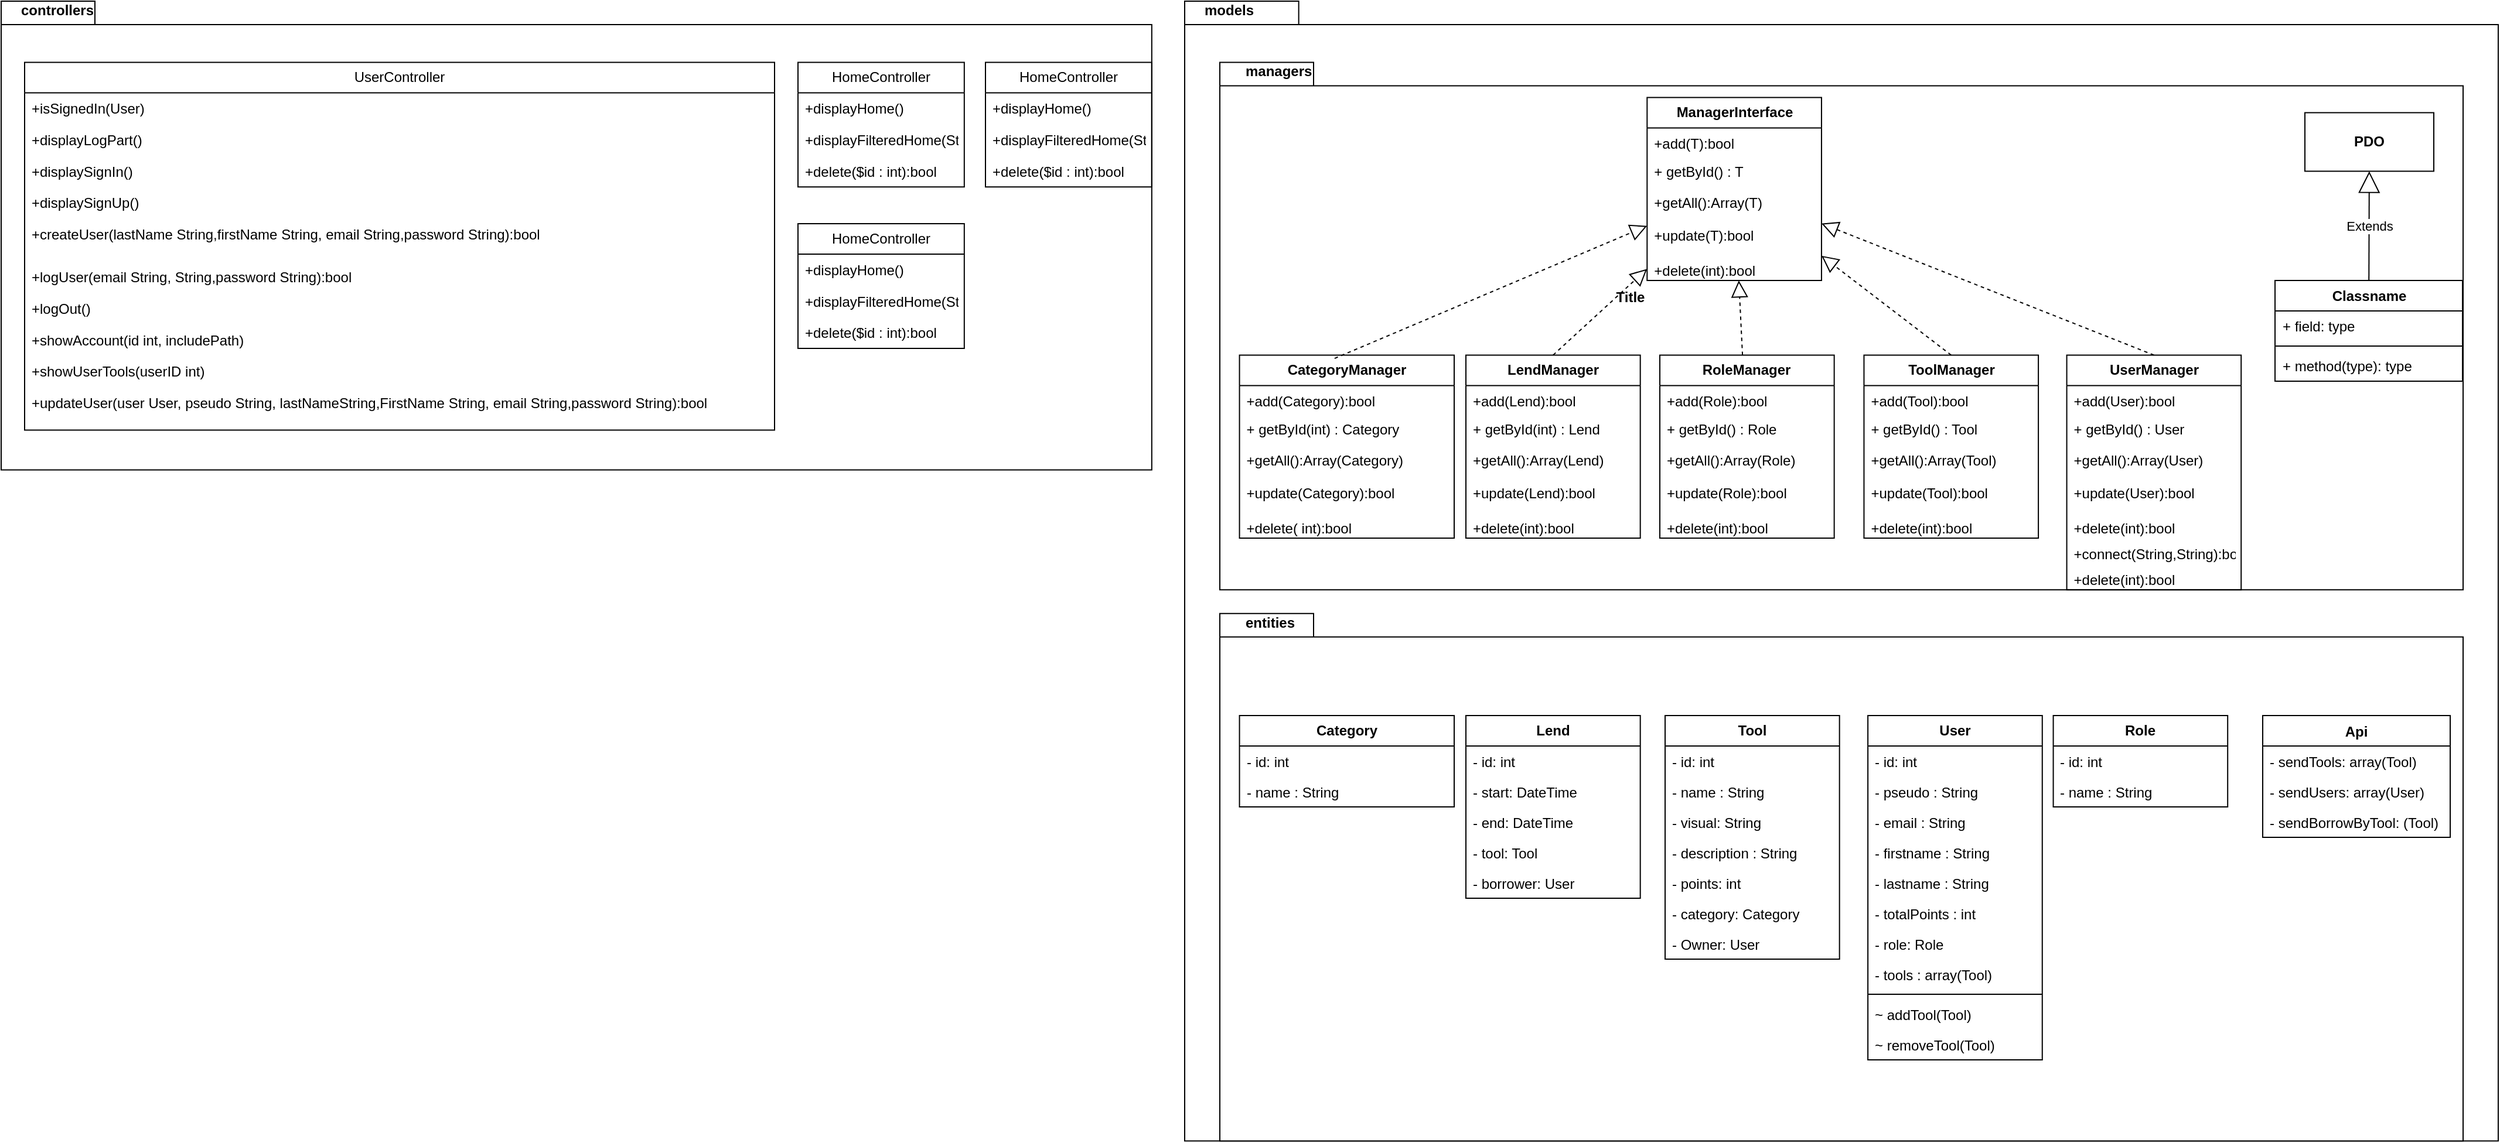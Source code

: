 <mxfile version="21.3.2" type="github">
  <diagram id="C5RBs43oDa-KdzZeNtuy" name="Page-1">
    <mxGraphModel dx="2261" dy="1923" grid="1" gridSize="10" guides="1" tooltips="1" connect="1" arrows="1" fold="1" page="1" pageScale="1" pageWidth="827" pageHeight="1169" math="0" shadow="0">
      <root>
        <mxCell id="WIyWlLk6GJQsqaUBKTNV-0" />
        <mxCell id="WIyWlLk6GJQsqaUBKTNV-1" parent="WIyWlLk6GJQsqaUBKTNV-0" />
        <mxCell id="zkfFHV4jXpPFQw0GAbJ--17" value="Address" style="swimlane;fontStyle=0;align=center;verticalAlign=top;childLayout=stackLayout;horizontal=1;startSize=26;horizontalStack=0;resizeParent=1;resizeLast=0;collapsible=1;marginBottom=0;rounded=0;shadow=0;strokeWidth=1;" parent="WIyWlLk6GJQsqaUBKTNV-1" vertex="1">
          <mxGeometry x="450" y="372" width="160" height="216" as="geometry">
            <mxRectangle x="550" y="140" width="160" height="26" as="alternateBounds" />
          </mxGeometry>
        </mxCell>
        <mxCell id="zkfFHV4jXpPFQw0GAbJ--18" value="Street" style="text;align=left;verticalAlign=top;spacingLeft=4;spacingRight=4;overflow=hidden;rotatable=0;points=[[0,0.5],[1,0.5]];portConstraint=eastwest;" parent="zkfFHV4jXpPFQw0GAbJ--17" vertex="1">
          <mxGeometry y="26" width="160" height="26" as="geometry" />
        </mxCell>
        <mxCell id="zkfFHV4jXpPFQw0GAbJ--19" value="City" style="text;align=left;verticalAlign=top;spacingLeft=4;spacingRight=4;overflow=hidden;rotatable=0;points=[[0,0.5],[1,0.5]];portConstraint=eastwest;rounded=0;shadow=0;html=0;" parent="zkfFHV4jXpPFQw0GAbJ--17" vertex="1">
          <mxGeometry y="52" width="160" height="26" as="geometry" />
        </mxCell>
        <mxCell id="zkfFHV4jXpPFQw0GAbJ--20" value="State" style="text;align=left;verticalAlign=top;spacingLeft=4;spacingRight=4;overflow=hidden;rotatable=0;points=[[0,0.5],[1,0.5]];portConstraint=eastwest;rounded=0;shadow=0;html=0;" parent="zkfFHV4jXpPFQw0GAbJ--17" vertex="1">
          <mxGeometry y="78" width="160" height="26" as="geometry" />
        </mxCell>
        <mxCell id="zkfFHV4jXpPFQw0GAbJ--21" value="Postal Code" style="text;align=left;verticalAlign=top;spacingLeft=4;spacingRight=4;overflow=hidden;rotatable=0;points=[[0,0.5],[1,0.5]];portConstraint=eastwest;rounded=0;shadow=0;html=0;" parent="zkfFHV4jXpPFQw0GAbJ--17" vertex="1">
          <mxGeometry y="104" width="160" height="26" as="geometry" />
        </mxCell>
        <mxCell id="zkfFHV4jXpPFQw0GAbJ--22" value="Country" style="text;align=left;verticalAlign=top;spacingLeft=4;spacingRight=4;overflow=hidden;rotatable=0;points=[[0,0.5],[1,0.5]];portConstraint=eastwest;rounded=0;shadow=0;html=0;" parent="zkfFHV4jXpPFQw0GAbJ--17" vertex="1">
          <mxGeometry y="130" width="160" height="26" as="geometry" />
        </mxCell>
        <mxCell id="zkfFHV4jXpPFQw0GAbJ--23" value="" style="line;html=1;strokeWidth=1;align=left;verticalAlign=middle;spacingTop=-1;spacingLeft=3;spacingRight=3;rotatable=0;labelPosition=right;points=[];portConstraint=eastwest;" parent="zkfFHV4jXpPFQw0GAbJ--17" vertex="1">
          <mxGeometry y="156" width="160" height="8" as="geometry" />
        </mxCell>
        <mxCell id="zkfFHV4jXpPFQw0GAbJ--24" value="Validate" style="text;align=left;verticalAlign=top;spacingLeft=4;spacingRight=4;overflow=hidden;rotatable=0;points=[[0,0.5],[1,0.5]];portConstraint=eastwest;" parent="zkfFHV4jXpPFQw0GAbJ--17" vertex="1">
          <mxGeometry y="164" width="160" height="26" as="geometry" />
        </mxCell>
        <mxCell id="zkfFHV4jXpPFQw0GAbJ--25" value="Output As Label" style="text;align=left;verticalAlign=top;spacingLeft=4;spacingRight=4;overflow=hidden;rotatable=0;points=[[0,0.5],[1,0.5]];portConstraint=eastwest;" parent="zkfFHV4jXpPFQw0GAbJ--17" vertex="1">
          <mxGeometry y="190" width="160" height="26" as="geometry" />
        </mxCell>
        <mxCell id="wc3oJx8PHV-5oirLTfXP-18" value="&lt;div&gt;models&lt;/div&gt;" style="shape=folder;fontStyle=1;spacingTop=-6;tabWidth=80;tabHeight=20;tabPosition=left;html=1;whiteSpace=wrap;container=1;align=left;verticalAlign=top;spacingLeft=15;" parent="WIyWlLk6GJQsqaUBKTNV-1" vertex="1">
          <mxGeometry x="330" y="-220" width="1121" height="973.19" as="geometry">
            <mxRectangle x="410" y="-250" width="40" height="50" as="alternateBounds" />
          </mxGeometry>
        </mxCell>
        <mxCell id="wc3oJx8PHV-5oirLTfXP-54" value="&lt;div&gt;managers&lt;/div&gt;" style="shape=folder;fontStyle=1;spacingTop=-6;tabWidth=80;tabHeight=20;tabPosition=left;html=1;whiteSpace=wrap;container=1;align=left;verticalAlign=top;spacingLeft=20;" parent="wc3oJx8PHV-5oirLTfXP-18" vertex="1">
          <mxGeometry x="30" y="52.22" width="1061" height="450.37" as="geometry">
            <mxRectangle x="410" y="-250" width="40" height="50" as="alternateBounds" />
          </mxGeometry>
        </mxCell>
        <mxCell id="wc3oJx8PHV-5oirLTfXP-19" value="&lt;div&gt;ManagerInterface&lt;/div&gt;" style="swimlane;fontStyle=1;childLayout=stackLayout;horizontal=1;startSize=26;fillColor=none;horizontalStack=0;resizeParent=1;resizeParentMax=0;resizeLast=0;collapsible=1;marginBottom=0;whiteSpace=wrap;html=1;" parent="wc3oJx8PHV-5oirLTfXP-54" vertex="1">
          <mxGeometry x="364.645" y="30" width="148.823" height="156.25" as="geometry" />
        </mxCell>
        <mxCell id="wc3oJx8PHV-5oirLTfXP-20" value="+add(T):bool" style="text;align=left;verticalAlign=top;spacingLeft=4;spacingRight=4;overflow=hidden;rotatable=0;points=[[0,0.5],[1,0.5]];portConstraint=eastwest;" parent="wc3oJx8PHV-5oirLTfXP-19" vertex="1">
          <mxGeometry y="26" width="148.823" height="24" as="geometry" />
        </mxCell>
        <mxCell id="wc3oJx8PHV-5oirLTfXP-21" value="+ getById() : T" style="text;align=left;verticalAlign=top;spacingLeft=4;spacingRight=4;overflow=hidden;rotatable=0;points=[[0,0.5],[1,0.5]];portConstraint=eastwest;" parent="wc3oJx8PHV-5oirLTfXP-19" vertex="1">
          <mxGeometry y="50" width="148.823" height="26.06" as="geometry" />
        </mxCell>
        <mxCell id="wc3oJx8PHV-5oirLTfXP-22" value="+getAll():Array(T)" style="text;align=left;verticalAlign=top;spacingLeft=4;spacingRight=4;overflow=hidden;rotatable=0;points=[[0,0.5],[1,0.5]];portConstraint=eastwest;" parent="wc3oJx8PHV-5oirLTfXP-19" vertex="1">
          <mxGeometry y="76.06" width="148.823" height="28.13" as="geometry" />
        </mxCell>
        <mxCell id="wc3oJx8PHV-5oirLTfXP-23" value="+update(T):bool" style="text;align=left;verticalAlign=top;spacingLeft=4;spacingRight=4;overflow=hidden;rotatable=0;points=[[0,0.5],[1,0.5]];portConstraint=eastwest;" parent="wc3oJx8PHV-5oirLTfXP-19" vertex="1">
          <mxGeometry y="104.19" width="148.823" height="30" as="geometry" />
        </mxCell>
        <mxCell id="wc3oJx8PHV-5oirLTfXP-24" value="+delete(int):bool" style="text;align=left;verticalAlign=top;spacingLeft=4;spacingRight=4;overflow=hidden;rotatable=0;points=[[0,0.5],[1,0.5]];portConstraint=eastwest;" parent="wc3oJx8PHV-5oirLTfXP-19" vertex="1">
          <mxGeometry y="134.19" width="148.823" height="22.06" as="geometry" />
        </mxCell>
        <mxCell id="wc3oJx8PHV-5oirLTfXP-55" value="CategoryManager" style="swimlane;fontStyle=1;childLayout=stackLayout;horizontal=1;startSize=26;fillColor=none;horizontalStack=0;resizeParent=1;resizeParentMax=0;resizeLast=0;collapsible=1;marginBottom=0;whiteSpace=wrap;html=1;" parent="wc3oJx8PHV-5oirLTfXP-54" vertex="1">
          <mxGeometry x="16.78" y="250" width="183.22" height="156.25" as="geometry" />
        </mxCell>
        <mxCell id="wc3oJx8PHV-5oirLTfXP-56" value="+add(Category):bool" style="text;align=left;verticalAlign=top;spacingLeft=4;spacingRight=4;overflow=hidden;rotatable=0;points=[[0,0.5],[1,0.5]];portConstraint=eastwest;" parent="wc3oJx8PHV-5oirLTfXP-55" vertex="1">
          <mxGeometry y="26" width="183.22" height="24" as="geometry" />
        </mxCell>
        <mxCell id="wc3oJx8PHV-5oirLTfXP-57" value="+ getById(int) : Category" style="text;align=left;verticalAlign=top;spacingLeft=4;spacingRight=4;overflow=hidden;rotatable=0;points=[[0,0.5],[1,0.5]];portConstraint=eastwest;" parent="wc3oJx8PHV-5oirLTfXP-55" vertex="1">
          <mxGeometry y="50" width="183.22" height="26.06" as="geometry" />
        </mxCell>
        <mxCell id="wc3oJx8PHV-5oirLTfXP-58" value="+getAll():Array(Category)" style="text;align=left;verticalAlign=top;spacingLeft=4;spacingRight=4;overflow=hidden;rotatable=0;points=[[0,0.5],[1,0.5]];portConstraint=eastwest;" parent="wc3oJx8PHV-5oirLTfXP-55" vertex="1">
          <mxGeometry y="76.06" width="183.22" height="28.13" as="geometry" />
        </mxCell>
        <mxCell id="wc3oJx8PHV-5oirLTfXP-59" value="+update(Category):bool" style="text;align=left;verticalAlign=top;spacingLeft=4;spacingRight=4;overflow=hidden;rotatable=0;points=[[0,0.5],[1,0.5]];portConstraint=eastwest;" parent="wc3oJx8PHV-5oirLTfXP-55" vertex="1">
          <mxGeometry y="104.19" width="183.22" height="30" as="geometry" />
        </mxCell>
        <mxCell id="wc3oJx8PHV-5oirLTfXP-60" value="+delete( int):bool" style="text;align=left;verticalAlign=top;spacingLeft=4;spacingRight=4;overflow=hidden;rotatable=0;points=[[0,0.5],[1,0.5]];portConstraint=eastwest;" parent="wc3oJx8PHV-5oirLTfXP-55" vertex="1">
          <mxGeometry y="134.19" width="183.22" height="22.06" as="geometry" />
        </mxCell>
        <mxCell id="wc3oJx8PHV-5oirLTfXP-61" value="LendManager" style="swimlane;fontStyle=1;childLayout=stackLayout;horizontal=1;startSize=26;fillColor=none;horizontalStack=0;resizeParent=1;resizeParentMax=0;resizeLast=0;collapsible=1;marginBottom=0;whiteSpace=wrap;html=1;" parent="wc3oJx8PHV-5oirLTfXP-54" vertex="1">
          <mxGeometry x="210.004" y="250" width="148.823" height="156.25" as="geometry" />
        </mxCell>
        <mxCell id="wc3oJx8PHV-5oirLTfXP-62" value="+add(Lend):bool" style="text;align=left;verticalAlign=top;spacingLeft=4;spacingRight=4;overflow=hidden;rotatable=0;points=[[0,0.5],[1,0.5]];portConstraint=eastwest;" parent="wc3oJx8PHV-5oirLTfXP-61" vertex="1">
          <mxGeometry y="26" width="148.823" height="24" as="geometry" />
        </mxCell>
        <mxCell id="wc3oJx8PHV-5oirLTfXP-63" value="+ getById(int) : Lend" style="text;align=left;verticalAlign=top;spacingLeft=4;spacingRight=4;overflow=hidden;rotatable=0;points=[[0,0.5],[1,0.5]];portConstraint=eastwest;" parent="wc3oJx8PHV-5oirLTfXP-61" vertex="1">
          <mxGeometry y="50" width="148.823" height="26.06" as="geometry" />
        </mxCell>
        <mxCell id="wc3oJx8PHV-5oirLTfXP-64" value="+getAll():Array(Lend)" style="text;align=left;verticalAlign=top;spacingLeft=4;spacingRight=4;overflow=hidden;rotatable=0;points=[[0,0.5],[1,0.5]];portConstraint=eastwest;" parent="wc3oJx8PHV-5oirLTfXP-61" vertex="1">
          <mxGeometry y="76.06" width="148.823" height="28.13" as="geometry" />
        </mxCell>
        <mxCell id="wc3oJx8PHV-5oirLTfXP-65" value="+update(Lend):bool" style="text;align=left;verticalAlign=top;spacingLeft=4;spacingRight=4;overflow=hidden;rotatable=0;points=[[0,0.5],[1,0.5]];portConstraint=eastwest;" parent="wc3oJx8PHV-5oirLTfXP-61" vertex="1">
          <mxGeometry y="104.19" width="148.823" height="30" as="geometry" />
        </mxCell>
        <mxCell id="wc3oJx8PHV-5oirLTfXP-66" value="+delete(int):bool" style="text;align=left;verticalAlign=top;spacingLeft=4;spacingRight=4;overflow=hidden;rotatable=0;points=[[0,0.5],[1,0.5]];portConstraint=eastwest;" parent="wc3oJx8PHV-5oirLTfXP-61" vertex="1">
          <mxGeometry y="134.19" width="148.823" height="22.06" as="geometry" />
        </mxCell>
        <mxCell id="wc3oJx8PHV-5oirLTfXP-67" value="&lt;div&gt;RoleManager&lt;/div&gt;" style="swimlane;fontStyle=1;childLayout=stackLayout;horizontal=1;startSize=26;fillColor=none;horizontalStack=0;resizeParent=1;resizeParentMax=0;resizeLast=0;collapsible=1;marginBottom=0;whiteSpace=wrap;html=1;" parent="wc3oJx8PHV-5oirLTfXP-54" vertex="1">
          <mxGeometry x="375.497" y="250" width="148.823" height="156.25" as="geometry" />
        </mxCell>
        <mxCell id="wc3oJx8PHV-5oirLTfXP-68" value="+add(Role):bool" style="text;align=left;verticalAlign=top;spacingLeft=4;spacingRight=4;overflow=hidden;rotatable=0;points=[[0,0.5],[1,0.5]];portConstraint=eastwest;" parent="wc3oJx8PHV-5oirLTfXP-67" vertex="1">
          <mxGeometry y="26" width="148.823" height="24" as="geometry" />
        </mxCell>
        <mxCell id="wc3oJx8PHV-5oirLTfXP-69" value="+ getById() : Role" style="text;align=left;verticalAlign=top;spacingLeft=4;spacingRight=4;overflow=hidden;rotatable=0;points=[[0,0.5],[1,0.5]];portConstraint=eastwest;" parent="wc3oJx8PHV-5oirLTfXP-67" vertex="1">
          <mxGeometry y="50" width="148.823" height="26.06" as="geometry" />
        </mxCell>
        <mxCell id="wc3oJx8PHV-5oirLTfXP-70" value="+getAll():Array(Role)" style="text;align=left;verticalAlign=top;spacingLeft=4;spacingRight=4;overflow=hidden;rotatable=0;points=[[0,0.5],[1,0.5]];portConstraint=eastwest;" parent="wc3oJx8PHV-5oirLTfXP-67" vertex="1">
          <mxGeometry y="76.06" width="148.823" height="28.13" as="geometry" />
        </mxCell>
        <mxCell id="wc3oJx8PHV-5oirLTfXP-71" value="+update(Role):bool" style="text;align=left;verticalAlign=top;spacingLeft=4;spacingRight=4;overflow=hidden;rotatable=0;points=[[0,0.5],[1,0.5]];portConstraint=eastwest;" parent="wc3oJx8PHV-5oirLTfXP-67" vertex="1">
          <mxGeometry y="104.19" width="148.823" height="30" as="geometry" />
        </mxCell>
        <mxCell id="wc3oJx8PHV-5oirLTfXP-72" value="+delete(int):bool" style="text;align=left;verticalAlign=top;spacingLeft=4;spacingRight=4;overflow=hidden;rotatable=0;points=[[0,0.5],[1,0.5]];portConstraint=eastwest;" parent="wc3oJx8PHV-5oirLTfXP-67" vertex="1">
          <mxGeometry y="134.19" width="148.823" height="22.06" as="geometry" />
        </mxCell>
        <mxCell id="wc3oJx8PHV-5oirLTfXP-73" value="&lt;div&gt;ToolManager&lt;/div&gt;" style="swimlane;fontStyle=1;childLayout=stackLayout;horizontal=1;startSize=26;fillColor=none;horizontalStack=0;resizeParent=1;resizeParentMax=0;resizeLast=0;collapsible=1;marginBottom=0;whiteSpace=wrap;html=1;" parent="wc3oJx8PHV-5oirLTfXP-54" vertex="1">
          <mxGeometry x="549.723" y="250" width="148.823" height="156.25" as="geometry" />
        </mxCell>
        <mxCell id="wc3oJx8PHV-5oirLTfXP-74" value="+add(Tool):bool" style="text;align=left;verticalAlign=top;spacingLeft=4;spacingRight=4;overflow=hidden;rotatable=0;points=[[0,0.5],[1,0.5]];portConstraint=eastwest;" parent="wc3oJx8PHV-5oirLTfXP-73" vertex="1">
          <mxGeometry y="26" width="148.823" height="24" as="geometry" />
        </mxCell>
        <mxCell id="wc3oJx8PHV-5oirLTfXP-75" value="+ getById() : Tool" style="text;align=left;verticalAlign=top;spacingLeft=4;spacingRight=4;overflow=hidden;rotatable=0;points=[[0,0.5],[1,0.5]];portConstraint=eastwest;" parent="wc3oJx8PHV-5oirLTfXP-73" vertex="1">
          <mxGeometry y="50" width="148.823" height="26.06" as="geometry" />
        </mxCell>
        <mxCell id="wc3oJx8PHV-5oirLTfXP-76" value="+getAll():Array(Tool)" style="text;align=left;verticalAlign=top;spacingLeft=4;spacingRight=4;overflow=hidden;rotatable=0;points=[[0,0.5],[1,0.5]];portConstraint=eastwest;" parent="wc3oJx8PHV-5oirLTfXP-73" vertex="1">
          <mxGeometry y="76.06" width="148.823" height="28.13" as="geometry" />
        </mxCell>
        <mxCell id="wc3oJx8PHV-5oirLTfXP-77" value="+update(Tool):bool" style="text;align=left;verticalAlign=top;spacingLeft=4;spacingRight=4;overflow=hidden;rotatable=0;points=[[0,0.5],[1,0.5]];portConstraint=eastwest;" parent="wc3oJx8PHV-5oirLTfXP-73" vertex="1">
          <mxGeometry y="104.19" width="148.823" height="30" as="geometry" />
        </mxCell>
        <mxCell id="wc3oJx8PHV-5oirLTfXP-78" value="+delete(int):bool" style="text;align=left;verticalAlign=top;spacingLeft=4;spacingRight=4;overflow=hidden;rotatable=0;points=[[0,0.5],[1,0.5]];portConstraint=eastwest;" parent="wc3oJx8PHV-5oirLTfXP-73" vertex="1">
          <mxGeometry y="134.19" width="148.823" height="22.06" as="geometry" />
        </mxCell>
        <mxCell id="wc3oJx8PHV-5oirLTfXP-79" value="&lt;div&gt;UserManager&lt;/div&gt;" style="swimlane;fontStyle=1;childLayout=stackLayout;horizontal=1;startSize=26;fillColor=none;horizontalStack=0;resizeParent=1;resizeParentMax=0;resizeLast=0;collapsible=1;marginBottom=0;whiteSpace=wrap;html=1;" parent="wc3oJx8PHV-5oirLTfXP-54" vertex="1">
          <mxGeometry x="722.777" y="250" width="148.823" height="200.37" as="geometry" />
        </mxCell>
        <mxCell id="wc3oJx8PHV-5oirLTfXP-80" value="+add(User):bool" style="text;align=left;verticalAlign=top;spacingLeft=4;spacingRight=4;overflow=hidden;rotatable=0;points=[[0,0.5],[1,0.5]];portConstraint=eastwest;" parent="wc3oJx8PHV-5oirLTfXP-79" vertex="1">
          <mxGeometry y="26" width="148.823" height="24" as="geometry" />
        </mxCell>
        <mxCell id="wc3oJx8PHV-5oirLTfXP-81" value="+ getById() : User" style="text;align=left;verticalAlign=top;spacingLeft=4;spacingRight=4;overflow=hidden;rotatable=0;points=[[0,0.5],[1,0.5]];portConstraint=eastwest;" parent="wc3oJx8PHV-5oirLTfXP-79" vertex="1">
          <mxGeometry y="50" width="148.823" height="26.06" as="geometry" />
        </mxCell>
        <mxCell id="wc3oJx8PHV-5oirLTfXP-82" value="+getAll():Array(User)" style="text;align=left;verticalAlign=top;spacingLeft=4;spacingRight=4;overflow=hidden;rotatable=0;points=[[0,0.5],[1,0.5]];portConstraint=eastwest;" parent="wc3oJx8PHV-5oirLTfXP-79" vertex="1">
          <mxGeometry y="76.06" width="148.823" height="28.13" as="geometry" />
        </mxCell>
        <mxCell id="wc3oJx8PHV-5oirLTfXP-83" value="+update(User):bool" style="text;align=left;verticalAlign=top;spacingLeft=4;spacingRight=4;overflow=hidden;rotatable=0;points=[[0,0.5],[1,0.5]];portConstraint=eastwest;" parent="wc3oJx8PHV-5oirLTfXP-79" vertex="1">
          <mxGeometry y="104.19" width="148.823" height="30" as="geometry" />
        </mxCell>
        <mxCell id="wc3oJx8PHV-5oirLTfXP-84" value="+delete(int):bool" style="text;align=left;verticalAlign=top;spacingLeft=4;spacingRight=4;overflow=hidden;rotatable=0;points=[[0,0.5],[1,0.5]];portConstraint=eastwest;" parent="wc3oJx8PHV-5oirLTfXP-79" vertex="1">
          <mxGeometry y="134.19" width="148.823" height="22.06" as="geometry" />
        </mxCell>
        <mxCell id="wc3oJx8PHV-5oirLTfXP-87" value="+connect(String,String):bool" style="text;align=left;verticalAlign=top;spacingLeft=4;spacingRight=4;overflow=hidden;rotatable=0;points=[[0,0.5],[1,0.5]];portConstraint=eastwest;" parent="wc3oJx8PHV-5oirLTfXP-79" vertex="1">
          <mxGeometry y="156.25" width="148.823" height="22.06" as="geometry" />
        </mxCell>
        <mxCell id="wc3oJx8PHV-5oirLTfXP-88" value="+delete(int):bool" style="text;align=left;verticalAlign=top;spacingLeft=4;spacingRight=4;overflow=hidden;rotatable=0;points=[[0,0.5],[1,0.5]];portConstraint=eastwest;" parent="wc3oJx8PHV-5oirLTfXP-79" vertex="1">
          <mxGeometry y="178.31" width="148.823" height="22.06" as="geometry" />
        </mxCell>
        <mxCell id="wc3oJx8PHV-5oirLTfXP-91" value="" style="endArrow=block;dashed=1;endFill=0;endSize=12;html=1;rounded=0;" parent="wc3oJx8PHV-5oirLTfXP-54" source="wc3oJx8PHV-5oirLTfXP-67" target="wc3oJx8PHV-5oirLTfXP-19" edge="1">
          <mxGeometry width="160" relative="1" as="geometry">
            <mxPoint x="300" y="260" as="sourcePoint" />
            <mxPoint x="427" y="196" as="targetPoint" />
          </mxGeometry>
        </mxCell>
        <mxCell id="wc3oJx8PHV-5oirLTfXP-92" value="" style="endArrow=block;dashed=1;endFill=0;endSize=12;html=1;rounded=0;exitX=0.443;exitY=0.018;exitDx=0;exitDy=0;exitPerimeter=0;fontStyle=1" parent="wc3oJx8PHV-5oirLTfXP-54" source="wc3oJx8PHV-5oirLTfXP-55" target="wc3oJx8PHV-5oirLTfXP-19" edge="1">
          <mxGeometry width="160" relative="1" as="geometry">
            <mxPoint x="170" y="180" as="sourcePoint" />
            <mxPoint x="330" y="180" as="targetPoint" />
          </mxGeometry>
        </mxCell>
        <mxCell id="wc3oJx8PHV-5oirLTfXP-93" value="" style="endArrow=block;dashed=1;endFill=0;endSize=12;html=1;rounded=0;exitX=0.5;exitY=0;exitDx=0;exitDy=0;" parent="wc3oJx8PHV-5oirLTfXP-54" source="wc3oJx8PHV-5oirLTfXP-79" target="wc3oJx8PHV-5oirLTfXP-19" edge="1">
          <mxGeometry width="160" relative="1" as="geometry">
            <mxPoint x="180" y="190" as="sourcePoint" />
            <mxPoint x="340" y="190" as="targetPoint" />
          </mxGeometry>
        </mxCell>
        <mxCell id="wc3oJx8PHV-5oirLTfXP-94" value="" style="endArrow=block;dashed=1;endFill=0;endSize=12;html=1;rounded=0;exitX=0.5;exitY=0;exitDx=0;exitDy=0;" parent="wc3oJx8PHV-5oirLTfXP-54" source="wc3oJx8PHV-5oirLTfXP-73" target="wc3oJx8PHV-5oirLTfXP-19" edge="1">
          <mxGeometry width="160" relative="1" as="geometry">
            <mxPoint x="190" y="200" as="sourcePoint" />
            <mxPoint x="350" y="200" as="targetPoint" />
          </mxGeometry>
        </mxCell>
        <mxCell id="wc3oJx8PHV-5oirLTfXP-95" value="Classname" style="swimlane;fontStyle=1;align=center;verticalAlign=top;childLayout=stackLayout;horizontal=1;startSize=26;horizontalStack=0;resizeParent=1;resizeParentMax=0;resizeLast=0;collapsible=1;marginBottom=0;whiteSpace=wrap;html=1;" parent="wc3oJx8PHV-5oirLTfXP-54" vertex="1">
          <mxGeometry x="900.5" y="186.25" width="160" height="86" as="geometry" />
        </mxCell>
        <mxCell id="wc3oJx8PHV-5oirLTfXP-96" value="+ field: type" style="text;strokeColor=none;fillColor=none;align=left;verticalAlign=top;spacingLeft=4;spacingRight=4;overflow=hidden;rotatable=0;points=[[0,0.5],[1,0.5]];portConstraint=eastwest;whiteSpace=wrap;html=1;" parent="wc3oJx8PHV-5oirLTfXP-95" vertex="1">
          <mxGeometry y="26" width="160" height="26" as="geometry" />
        </mxCell>
        <mxCell id="wc3oJx8PHV-5oirLTfXP-97" value="" style="line;strokeWidth=1;fillColor=none;align=left;verticalAlign=middle;spacingTop=-1;spacingLeft=3;spacingRight=3;rotatable=0;labelPosition=right;points=[];portConstraint=eastwest;strokeColor=inherit;" parent="wc3oJx8PHV-5oirLTfXP-95" vertex="1">
          <mxGeometry y="52" width="160" height="8" as="geometry" />
        </mxCell>
        <mxCell id="wc3oJx8PHV-5oirLTfXP-98" value="+ method(type): type" style="text;strokeColor=none;fillColor=none;align=left;verticalAlign=top;spacingLeft=4;spacingRight=4;overflow=hidden;rotatable=0;points=[[0,0.5],[1,0.5]];portConstraint=eastwest;whiteSpace=wrap;html=1;" parent="wc3oJx8PHV-5oirLTfXP-95" vertex="1">
          <mxGeometry y="60" width="160" height="26" as="geometry" />
        </mxCell>
        <mxCell id="wc3oJx8PHV-5oirLTfXP-99" value="PDO" style="html=1;whiteSpace=wrap;fontStyle=1" parent="wc3oJx8PHV-5oirLTfXP-54" vertex="1">
          <mxGeometry x="926" y="43" width="110" height="50" as="geometry" />
        </mxCell>
        <mxCell id="wc3oJx8PHV-5oirLTfXP-101" value="Extends" style="endArrow=block;endSize=16;endFill=0;html=1;rounded=0;" parent="wc3oJx8PHV-5oirLTfXP-54" source="wc3oJx8PHV-5oirLTfXP-95" target="wc3oJx8PHV-5oirLTfXP-99" edge="1">
          <mxGeometry width="160" relative="1" as="geometry">
            <mxPoint x="1000" y="140" as="sourcePoint" />
            <mxPoint x="1160" y="140" as="targetPoint" />
          </mxGeometry>
        </mxCell>
        <mxCell id="wc3oJx8PHV-5oirLTfXP-90" value="" style="endArrow=block;dashed=1;endFill=0;endSize=12;html=1;rounded=0;exitX=0.5;exitY=0;exitDx=0;exitDy=0;" parent="wc3oJx8PHV-5oirLTfXP-54" source="wc3oJx8PHV-5oirLTfXP-61" target="wc3oJx8PHV-5oirLTfXP-19" edge="1">
          <mxGeometry width="160" relative="1" as="geometry">
            <mxPoint x="270" y="227.78" as="sourcePoint" />
            <mxPoint x="430" y="227.78" as="targetPoint" />
          </mxGeometry>
        </mxCell>
        <mxCell id="wc3oJx8PHV-5oirLTfXP-102" value="&lt;div&gt;entities&lt;/div&gt;" style="shape=folder;fontStyle=1;spacingTop=-6;tabWidth=80;tabHeight=20;tabPosition=left;html=1;whiteSpace=wrap;container=1;align=left;verticalAlign=top;spacingLeft=20;" parent="wc3oJx8PHV-5oirLTfXP-18" vertex="1">
          <mxGeometry x="30" y="522.82" width="1061" height="450.37" as="geometry">
            <mxRectangle x="410" y="-250" width="40" height="50" as="alternateBounds" />
          </mxGeometry>
        </mxCell>
        <mxCell id="wc3oJx8PHV-5oirLTfXP-109" value="Category" style="swimlane;fontStyle=1;childLayout=stackLayout;horizontal=1;startSize=26;fillColor=none;horizontalStack=0;resizeParent=1;resizeParentMax=0;resizeLast=0;collapsible=1;marginBottom=0;whiteSpace=wrap;html=1;" parent="wc3oJx8PHV-5oirLTfXP-102" vertex="1">
          <mxGeometry x="16.78" y="87.18" width="183.22" height="78" as="geometry" />
        </mxCell>
        <mxCell id="wc3oJx8PHV-5oirLTfXP-152" value="- id: int" style="text;strokeColor=none;fillColor=none;align=left;verticalAlign=top;spacingLeft=4;spacingRight=4;overflow=hidden;rotatable=0;points=[[0,0.5],[1,0.5]];portConstraint=eastwest;whiteSpace=wrap;html=1;" parent="wc3oJx8PHV-5oirLTfXP-109" vertex="1">
          <mxGeometry y="26" width="183.22" height="26" as="geometry" />
        </mxCell>
        <mxCell id="wc3oJx8PHV-5oirLTfXP-158" value="- name : String" style="text;strokeColor=none;fillColor=none;align=left;verticalAlign=top;spacingLeft=4;spacingRight=4;overflow=hidden;rotatable=0;points=[[0,0.5],[1,0.5]];portConstraint=eastwest;whiteSpace=wrap;html=1;" parent="wc3oJx8PHV-5oirLTfXP-109" vertex="1">
          <mxGeometry y="52" width="183.22" height="26" as="geometry" />
        </mxCell>
        <mxCell id="wc3oJx8PHV-5oirLTfXP-115" value="Lend" style="swimlane;fontStyle=1;childLayout=stackLayout;horizontal=1;startSize=26;fillColor=none;horizontalStack=0;resizeParent=1;resizeParentMax=0;resizeLast=0;collapsible=1;marginBottom=0;whiteSpace=wrap;html=1;" parent="wc3oJx8PHV-5oirLTfXP-102" vertex="1">
          <mxGeometry x="210.004" y="87.18" width="148.823" height="156" as="geometry" />
        </mxCell>
        <mxCell id="wc3oJx8PHV-5oirLTfXP-168" value="- id: int" style="text;strokeColor=none;fillColor=none;align=left;verticalAlign=top;spacingLeft=4;spacingRight=4;overflow=hidden;rotatable=0;points=[[0,0.5],[1,0.5]];portConstraint=eastwest;whiteSpace=wrap;html=1;" parent="wc3oJx8PHV-5oirLTfXP-115" vertex="1">
          <mxGeometry y="26" width="148.823" height="26" as="geometry" />
        </mxCell>
        <mxCell id="wc3oJx8PHV-5oirLTfXP-169" value="- start: DateTime" style="text;strokeColor=none;fillColor=none;align=left;verticalAlign=top;spacingLeft=4;spacingRight=4;overflow=hidden;rotatable=0;points=[[0,0.5],[1,0.5]];portConstraint=eastwest;whiteSpace=wrap;html=1;" parent="wc3oJx8PHV-5oirLTfXP-115" vertex="1">
          <mxGeometry y="52" width="148.823" height="26" as="geometry" />
        </mxCell>
        <mxCell id="wc3oJx8PHV-5oirLTfXP-170" value="- end: DateTime" style="text;strokeColor=none;fillColor=none;align=left;verticalAlign=top;spacingLeft=4;spacingRight=4;overflow=hidden;rotatable=0;points=[[0,0.5],[1,0.5]];portConstraint=eastwest;whiteSpace=wrap;html=1;" parent="wc3oJx8PHV-5oirLTfXP-115" vertex="1">
          <mxGeometry y="78" width="148.823" height="26" as="geometry" />
        </mxCell>
        <mxCell id="wc3oJx8PHV-5oirLTfXP-175" value="- tool: Tool" style="text;strokeColor=none;fillColor=none;align=left;verticalAlign=top;spacingLeft=4;spacingRight=4;overflow=hidden;rotatable=0;points=[[0,0.5],[1,0.5]];portConstraint=eastwest;whiteSpace=wrap;html=1;" parent="wc3oJx8PHV-5oirLTfXP-115" vertex="1">
          <mxGeometry y="104" width="148.823" height="26" as="geometry" />
        </mxCell>
        <mxCell id="wc3oJx8PHV-5oirLTfXP-177" value="- borrower: User" style="text;strokeColor=none;fillColor=none;align=left;verticalAlign=top;spacingLeft=4;spacingRight=4;overflow=hidden;rotatable=0;points=[[0,0.5],[1,0.5]];portConstraint=eastwest;whiteSpace=wrap;html=1;" parent="wc3oJx8PHV-5oirLTfXP-115" vertex="1">
          <mxGeometry y="130" width="148.823" height="26" as="geometry" />
        </mxCell>
        <mxCell id="wc3oJx8PHV-5oirLTfXP-121" value="&lt;div&gt;Role&lt;/div&gt;" style="swimlane;fontStyle=1;childLayout=stackLayout;horizontal=1;startSize=26;fillColor=none;horizontalStack=0;resizeParent=1;resizeParentMax=0;resizeLast=0;collapsible=1;marginBottom=0;whiteSpace=wrap;html=1;" parent="wc3oJx8PHV-5oirLTfXP-102" vertex="1">
          <mxGeometry x="711.277" y="87.18" width="148.823" height="78" as="geometry" />
        </mxCell>
        <mxCell id="wc3oJx8PHV-5oirLTfXP-161" value="- id: int" style="text;strokeColor=none;fillColor=none;align=left;verticalAlign=top;spacingLeft=4;spacingRight=4;overflow=hidden;rotatable=0;points=[[0,0.5],[1,0.5]];portConstraint=eastwest;whiteSpace=wrap;html=1;" parent="wc3oJx8PHV-5oirLTfXP-121" vertex="1">
          <mxGeometry y="26" width="148.823" height="26" as="geometry" />
        </mxCell>
        <mxCell id="wc3oJx8PHV-5oirLTfXP-160" value="- name : String" style="text;strokeColor=none;fillColor=none;align=left;verticalAlign=top;spacingLeft=4;spacingRight=4;overflow=hidden;rotatable=0;points=[[0,0.5],[1,0.5]];portConstraint=eastwest;whiteSpace=wrap;html=1;" parent="wc3oJx8PHV-5oirLTfXP-121" vertex="1">
          <mxGeometry y="52" width="148.823" height="26" as="geometry" />
        </mxCell>
        <mxCell id="wc3oJx8PHV-5oirLTfXP-127" value="&lt;div&gt;Tool&lt;/div&gt;" style="swimlane;fontStyle=1;childLayout=stackLayout;horizontal=1;startSize=26;fillColor=none;horizontalStack=0;resizeParent=1;resizeParentMax=0;resizeLast=0;collapsible=1;marginBottom=0;whiteSpace=wrap;html=1;" parent="wc3oJx8PHV-5oirLTfXP-102" vertex="1">
          <mxGeometry x="380.003" y="87.18" width="148.823" height="208" as="geometry" />
        </mxCell>
        <mxCell id="wc3oJx8PHV-5oirLTfXP-162" value="- id: int" style="text;strokeColor=none;fillColor=none;align=left;verticalAlign=top;spacingLeft=4;spacingRight=4;overflow=hidden;rotatable=0;points=[[0,0.5],[1,0.5]];portConstraint=eastwest;whiteSpace=wrap;html=1;" parent="wc3oJx8PHV-5oirLTfXP-127" vertex="1">
          <mxGeometry y="26" width="148.823" height="26" as="geometry" />
        </mxCell>
        <mxCell id="wc3oJx8PHV-5oirLTfXP-159" value="- name : String" style="text;strokeColor=none;fillColor=none;align=left;verticalAlign=top;spacingLeft=4;spacingRight=4;overflow=hidden;rotatable=0;points=[[0,0.5],[1,0.5]];portConstraint=eastwest;whiteSpace=wrap;html=1;" parent="wc3oJx8PHV-5oirLTfXP-127" vertex="1">
          <mxGeometry y="52" width="148.823" height="26" as="geometry" />
        </mxCell>
        <mxCell id="wc3oJx8PHV-5oirLTfXP-176" value="- visual: String" style="text;strokeColor=none;fillColor=none;align=left;verticalAlign=top;spacingLeft=4;spacingRight=4;overflow=hidden;rotatable=0;points=[[0,0.5],[1,0.5]];portConstraint=eastwest;whiteSpace=wrap;html=1;" parent="wc3oJx8PHV-5oirLTfXP-127" vertex="1">
          <mxGeometry y="78" width="148.823" height="26" as="geometry" />
        </mxCell>
        <mxCell id="wc3oJx8PHV-5oirLTfXP-178" value="- description : String" style="text;strokeColor=none;fillColor=none;align=left;verticalAlign=top;spacingLeft=4;spacingRight=4;overflow=hidden;rotatable=0;points=[[0,0.5],[1,0.5]];portConstraint=eastwest;whiteSpace=wrap;html=1;" parent="wc3oJx8PHV-5oirLTfXP-127" vertex="1">
          <mxGeometry y="104" width="148.823" height="26" as="geometry" />
        </mxCell>
        <mxCell id="wc3oJx8PHV-5oirLTfXP-179" value="- points: int" style="text;strokeColor=none;fillColor=none;align=left;verticalAlign=top;spacingLeft=4;spacingRight=4;overflow=hidden;rotatable=0;points=[[0,0.5],[1,0.5]];portConstraint=eastwest;whiteSpace=wrap;html=1;" parent="wc3oJx8PHV-5oirLTfXP-127" vertex="1">
          <mxGeometry y="130" width="148.823" height="26" as="geometry" />
        </mxCell>
        <mxCell id="wc3oJx8PHV-5oirLTfXP-180" value="- category: Category" style="text;strokeColor=none;fillColor=none;align=left;verticalAlign=top;spacingLeft=4;spacingRight=4;overflow=hidden;rotatable=0;points=[[0,0.5],[1,0.5]];portConstraint=eastwest;whiteSpace=wrap;html=1;" parent="wc3oJx8PHV-5oirLTfXP-127" vertex="1">
          <mxGeometry y="156" width="148.823" height="26" as="geometry" />
        </mxCell>
        <mxCell id="wc3oJx8PHV-5oirLTfXP-181" value="- Owner: User" style="text;strokeColor=none;fillColor=none;align=left;verticalAlign=top;spacingLeft=4;spacingRight=4;overflow=hidden;rotatable=0;points=[[0,0.5],[1,0.5]];portConstraint=eastwest;whiteSpace=wrap;html=1;" parent="wc3oJx8PHV-5oirLTfXP-127" vertex="1">
          <mxGeometry y="182" width="148.823" height="26" as="geometry" />
        </mxCell>
        <mxCell id="wc3oJx8PHV-5oirLTfXP-133" value="&lt;div&gt;User&lt;/div&gt;" style="swimlane;fontStyle=1;childLayout=stackLayout;horizontal=1;startSize=26;fillColor=none;horizontalStack=0;resizeParent=1;resizeParentMax=0;resizeLast=0;collapsible=1;marginBottom=0;whiteSpace=wrap;html=1;" parent="wc3oJx8PHV-5oirLTfXP-102" vertex="1">
          <mxGeometry x="553.057" y="87.18" width="148.823" height="294" as="geometry" />
        </mxCell>
        <mxCell id="wc3oJx8PHV-5oirLTfXP-163" value="- id: int" style="text;strokeColor=none;fillColor=none;align=left;verticalAlign=top;spacingLeft=4;spacingRight=4;overflow=hidden;rotatable=0;points=[[0,0.5],[1,0.5]];portConstraint=eastwest;whiteSpace=wrap;html=1;" parent="wc3oJx8PHV-5oirLTfXP-133" vertex="1">
          <mxGeometry y="26" width="148.823" height="26" as="geometry" />
        </mxCell>
        <mxCell id="wc3oJx8PHV-5oirLTfXP-153" value="&lt;div&gt;- pseudo : String&lt;/div&gt;" style="text;strokeColor=none;fillColor=none;align=left;verticalAlign=top;spacingLeft=4;spacingRight=4;overflow=hidden;rotatable=0;points=[[0,0.5],[1,0.5]];portConstraint=eastwest;whiteSpace=wrap;html=1;" parent="wc3oJx8PHV-5oirLTfXP-133" vertex="1">
          <mxGeometry y="52" width="148.823" height="26" as="geometry" />
        </mxCell>
        <mxCell id="wc3oJx8PHV-5oirLTfXP-157" value="- email : String" style="text;strokeColor=none;fillColor=none;align=left;verticalAlign=top;spacingLeft=4;spacingRight=4;overflow=hidden;rotatable=0;points=[[0,0.5],[1,0.5]];portConstraint=eastwest;whiteSpace=wrap;html=1;" parent="wc3oJx8PHV-5oirLTfXP-133" vertex="1">
          <mxGeometry y="78" width="148.823" height="26" as="geometry" />
        </mxCell>
        <mxCell id="wc3oJx8PHV-5oirLTfXP-182" value="- firstname : String" style="text;strokeColor=none;fillColor=none;align=left;verticalAlign=top;spacingLeft=4;spacingRight=4;overflow=hidden;rotatable=0;points=[[0,0.5],[1,0.5]];portConstraint=eastwest;whiteSpace=wrap;html=1;" parent="wc3oJx8PHV-5oirLTfXP-133" vertex="1">
          <mxGeometry y="104" width="148.823" height="26" as="geometry" />
        </mxCell>
        <mxCell id="wc3oJx8PHV-5oirLTfXP-183" value="- lastname : String" style="text;strokeColor=none;fillColor=none;align=left;verticalAlign=top;spacingLeft=4;spacingRight=4;overflow=hidden;rotatable=0;points=[[0,0.5],[1,0.5]];portConstraint=eastwest;whiteSpace=wrap;html=1;" parent="wc3oJx8PHV-5oirLTfXP-133" vertex="1">
          <mxGeometry y="130" width="148.823" height="26" as="geometry" />
        </mxCell>
        <mxCell id="wc3oJx8PHV-5oirLTfXP-184" value="- totalPoints : int" style="text;strokeColor=none;fillColor=none;align=left;verticalAlign=top;spacingLeft=4;spacingRight=4;overflow=hidden;rotatable=0;points=[[0,0.5],[1,0.5]];portConstraint=eastwest;whiteSpace=wrap;html=1;" parent="wc3oJx8PHV-5oirLTfXP-133" vertex="1">
          <mxGeometry y="156" width="148.823" height="26" as="geometry" />
        </mxCell>
        <mxCell id="wc3oJx8PHV-5oirLTfXP-185" value="- role: Role" style="text;strokeColor=none;fillColor=none;align=left;verticalAlign=top;spacingLeft=4;spacingRight=4;overflow=hidden;rotatable=0;points=[[0,0.5],[1,0.5]];portConstraint=eastwest;whiteSpace=wrap;html=1;" parent="wc3oJx8PHV-5oirLTfXP-133" vertex="1">
          <mxGeometry y="182" width="148.823" height="26" as="geometry" />
        </mxCell>
        <mxCell id="wc3oJx8PHV-5oirLTfXP-186" value="- tools : array(Tool)" style="text;strokeColor=none;fillColor=none;align=left;verticalAlign=top;spacingLeft=4;spacingRight=4;overflow=hidden;rotatable=0;points=[[0,0.5],[1,0.5]];portConstraint=eastwest;whiteSpace=wrap;html=1;" parent="wc3oJx8PHV-5oirLTfXP-133" vertex="1">
          <mxGeometry y="208" width="148.823" height="26" as="geometry" />
        </mxCell>
        <mxCell id="wc3oJx8PHV-5oirLTfXP-187" value="" style="line;strokeWidth=1;fillColor=none;align=left;verticalAlign=middle;spacingTop=-1;spacingLeft=3;spacingRight=3;rotatable=0;labelPosition=right;points=[];portConstraint=eastwest;strokeColor=inherit;" parent="wc3oJx8PHV-5oirLTfXP-133" vertex="1">
          <mxGeometry y="234" width="148.823" height="8" as="geometry" />
        </mxCell>
        <mxCell id="wc3oJx8PHV-5oirLTfXP-190" value="~ addTool(Tool)" style="text;strokeColor=none;fillColor=none;align=left;verticalAlign=top;spacingLeft=4;spacingRight=4;overflow=hidden;rotatable=0;points=[[0,0.5],[1,0.5]];portConstraint=eastwest;whiteSpace=wrap;html=1;" parent="wc3oJx8PHV-5oirLTfXP-133" vertex="1">
          <mxGeometry y="242" width="148.823" height="26" as="geometry" />
        </mxCell>
        <mxCell id="wc3oJx8PHV-5oirLTfXP-191" value="~ removeTool(Tool)" style="text;strokeColor=none;fillColor=none;align=left;verticalAlign=top;spacingLeft=4;spacingRight=4;overflow=hidden;rotatable=0;points=[[0,0.5],[1,0.5]];portConstraint=eastwest;whiteSpace=wrap;html=1;" parent="wc3oJx8PHV-5oirLTfXP-133" vertex="1">
          <mxGeometry y="268" width="148.823" height="26" as="geometry" />
        </mxCell>
        <mxCell id="wc3oJx8PHV-5oirLTfXP-164" value="Api" style="swimlane;fontStyle=1;align=center;verticalAlign=top;childLayout=stackLayout;horizontal=1;startSize=26;horizontalStack=0;resizeParent=1;resizeParentMax=0;resizeLast=0;collapsible=1;marginBottom=0;whiteSpace=wrap;html=1;" parent="wc3oJx8PHV-5oirLTfXP-102" vertex="1">
          <mxGeometry x="890" y="87.18" width="160" height="104" as="geometry" />
        </mxCell>
        <mxCell id="wc3oJx8PHV-5oirLTfXP-165" value="- sendTools: array(Tool)" style="text;strokeColor=none;fillColor=none;align=left;verticalAlign=top;spacingLeft=4;spacingRight=4;overflow=hidden;rotatable=0;points=[[0,0.5],[1,0.5]];portConstraint=eastwest;whiteSpace=wrap;html=1;" parent="wc3oJx8PHV-5oirLTfXP-164" vertex="1">
          <mxGeometry y="26" width="160" height="26" as="geometry" />
        </mxCell>
        <mxCell id="wc3oJx8PHV-5oirLTfXP-192" value="- sendUsers: array(User)" style="text;strokeColor=none;fillColor=none;align=left;verticalAlign=top;spacingLeft=4;spacingRight=4;overflow=hidden;rotatable=0;points=[[0,0.5],[1,0.5]];portConstraint=eastwest;whiteSpace=wrap;html=1;" parent="wc3oJx8PHV-5oirLTfXP-164" vertex="1">
          <mxGeometry y="52" width="160" height="26" as="geometry" />
        </mxCell>
        <mxCell id="wc3oJx8PHV-5oirLTfXP-193" value="- sendBorrowByTool: (Tool)" style="text;strokeColor=none;fillColor=none;align=left;verticalAlign=top;spacingLeft=4;spacingRight=4;overflow=hidden;rotatable=0;points=[[0,0.5],[1,0.5]];portConstraint=eastwest;whiteSpace=wrap;html=1;" parent="wc3oJx8PHV-5oirLTfXP-164" vertex="1">
          <mxGeometry y="78" width="160" height="26" as="geometry" />
        </mxCell>
        <mxCell id="wc3oJx8PHV-5oirLTfXP-39" value="controllers" style="shape=folder;fontStyle=1;spacingTop=-6;tabWidth=80;tabHeight=20;tabPosition=left;html=1;whiteSpace=wrap;container=1;align=left;verticalAlign=top;spacingLeft=15;" parent="WIyWlLk6GJQsqaUBKTNV-1" vertex="1">
          <mxGeometry x="-680" y="-220" width="981.914" height="400.22" as="geometry">
            <mxRectangle x="410" y="-250" width="40" height="50" as="alternateBounds" />
          </mxGeometry>
        </mxCell>
        <mxCell id="wc3oJx8PHV-5oirLTfXP-203" value="HomeController" style="swimlane;fontStyle=0;childLayout=stackLayout;horizontal=1;startSize=26;fillColor=none;horizontalStack=0;resizeParent=1;resizeParentMax=0;resizeLast=0;collapsible=1;marginBottom=0;whiteSpace=wrap;html=1;" parent="wc3oJx8PHV-5oirLTfXP-39" vertex="1">
          <mxGeometry x="679.998" y="190.005" width="141.915" height="106.438" as="geometry" />
        </mxCell>
        <mxCell id="wc3oJx8PHV-5oirLTfXP-204" value="+displayHome()" style="text;align=left;verticalAlign=top;spacingLeft=4;spacingRight=4;overflow=hidden;rotatable=0;points=[[0,0.5],[1,0.5]];portConstraint=eastwest;" parent="wc3oJx8PHV-5oirLTfXP-203" vertex="1">
          <mxGeometry y="26" width="141.915" height="26.812" as="geometry" />
        </mxCell>
        <mxCell id="wc3oJx8PHV-5oirLTfXP-205" value="+displayFilteredHome(String)" style="text;align=left;verticalAlign=top;spacingLeft=4;spacingRight=4;overflow=hidden;rotatable=0;points=[[0,0.5],[1,0.5]];portConstraint=eastwest;" parent="wc3oJx8PHV-5oirLTfXP-203" vertex="1">
          <mxGeometry y="52.812" width="141.915" height="26.812" as="geometry" />
        </mxCell>
        <mxCell id="wc3oJx8PHV-5oirLTfXP-206" value="+delete($id : int):bool" style="text;align=left;verticalAlign=top;spacingLeft=4;spacingRight=4;overflow=hidden;rotatable=0;points=[[0,0.5],[1,0.5]];portConstraint=eastwest;" parent="wc3oJx8PHV-5oirLTfXP-203" vertex="1">
          <mxGeometry y="79.625" width="141.915" height="26.812" as="geometry" />
        </mxCell>
        <mxCell id="wc3oJx8PHV-5oirLTfXP-195" value="UserController" style="swimlane;fontStyle=0;childLayout=stackLayout;horizontal=1;startSize=26;fillColor=none;horizontalStack=0;resizeParent=1;resizeParentMax=0;resizeLast=0;collapsible=1;marginBottom=0;whiteSpace=wrap;html=1;" parent="wc3oJx8PHV-5oirLTfXP-39" vertex="1">
          <mxGeometry x="20" y="52.21" width="640" height="314" as="geometry" />
        </mxCell>
        <mxCell id="wc3oJx8PHV-5oirLTfXP-196" value="+isSignedIn(User)" style="text;align=left;verticalAlign=top;spacingLeft=4;spacingRight=4;overflow=hidden;rotatable=0;points=[[0,0.5],[1,0.5]];portConstraint=eastwest;" parent="wc3oJx8PHV-5oirLTfXP-195" vertex="1">
          <mxGeometry y="26" width="640" height="26.812" as="geometry" />
        </mxCell>
        <mxCell id="wc3oJx8PHV-5oirLTfXP-197" value="+displayLogPart()" style="text;align=left;verticalAlign=top;spacingLeft=4;spacingRight=4;overflow=hidden;rotatable=0;points=[[0,0.5],[1,0.5]];portConstraint=eastwest;" parent="wc3oJx8PHV-5oirLTfXP-195" vertex="1">
          <mxGeometry y="52.812" width="640" height="26.812" as="geometry" />
        </mxCell>
        <mxCell id="wc3oJx8PHV-5oirLTfXP-207" value="+displaySignIn()" style="text;align=left;verticalAlign=top;spacingLeft=4;spacingRight=4;overflow=hidden;rotatable=0;points=[[0,0.5],[1,0.5]];portConstraint=eastwest;" parent="wc3oJx8PHV-5oirLTfXP-195" vertex="1">
          <mxGeometry y="79.625" width="640" height="26.812" as="geometry" />
        </mxCell>
        <mxCell id="wc3oJx8PHV-5oirLTfXP-208" value="+displaySignUp()" style="text;align=left;verticalAlign=top;spacingLeft=4;spacingRight=4;overflow=hidden;rotatable=0;points=[[0,0.5],[1,0.5]];portConstraint=eastwest;" parent="wc3oJx8PHV-5oirLTfXP-195" vertex="1">
          <mxGeometry y="106.438" width="640" height="26.812" as="geometry" />
        </mxCell>
        <mxCell id="wc3oJx8PHV-5oirLTfXP-198" value="+createUser(lastName String,firstName String, email String,password String):bool" style="text;align=left;verticalAlign=top;spacingLeft=4;spacingRight=4;overflow=hidden;rotatable=0;points=[[0,0.5],[1,0.5]];portConstraint=eastwest;" parent="wc3oJx8PHV-5oirLTfXP-195" vertex="1">
          <mxGeometry y="133.25" width="640" height="36.75" as="geometry" />
        </mxCell>
        <mxCell id="wc3oJx8PHV-5oirLTfXP-209" value="+logUser(email String, String,password String):bool" style="text;align=left;verticalAlign=top;spacingLeft=4;spacingRight=4;overflow=hidden;rotatable=0;points=[[0,0.5],[1,0.5]];portConstraint=eastwest;" parent="wc3oJx8PHV-5oirLTfXP-195" vertex="1">
          <mxGeometry y="170" width="640" height="26.812" as="geometry" />
        </mxCell>
        <mxCell id="wc3oJx8PHV-5oirLTfXP-210" value="+logOut()" style="text;align=left;verticalAlign=top;spacingLeft=4;spacingRight=4;overflow=hidden;rotatable=0;points=[[0,0.5],[1,0.5]];portConstraint=eastwest;" parent="wc3oJx8PHV-5oirLTfXP-195" vertex="1">
          <mxGeometry y="196.812" width="640" height="26.812" as="geometry" />
        </mxCell>
        <mxCell id="wc3oJx8PHV-5oirLTfXP-211" value="+showAccount(id int, includePath)" style="text;align=left;verticalAlign=top;spacingLeft=4;spacingRight=4;overflow=hidden;rotatable=0;points=[[0,0.5],[1,0.5]];portConstraint=eastwest;" parent="wc3oJx8PHV-5oirLTfXP-195" vertex="1">
          <mxGeometry y="223.625" width="640" height="26.812" as="geometry" />
        </mxCell>
        <mxCell id="wc3oJx8PHV-5oirLTfXP-212" value="+showUserTools(userID int)" style="text;align=left;verticalAlign=top;spacingLeft=4;spacingRight=4;overflow=hidden;rotatable=0;points=[[0,0.5],[1,0.5]];portConstraint=eastwest;" parent="wc3oJx8PHV-5oirLTfXP-195" vertex="1">
          <mxGeometry y="250.438" width="640" height="26.812" as="geometry" />
        </mxCell>
        <mxCell id="wc3oJx8PHV-5oirLTfXP-213" value="+updateUser(user User, pseudo String, lastNameString,FirstName String, email String,password String):bool" style="text;align=left;verticalAlign=top;spacingLeft=4;spacingRight=4;overflow=hidden;rotatable=0;points=[[0,0.5],[1,0.5]];portConstraint=eastwest;" parent="wc3oJx8PHV-5oirLTfXP-195" vertex="1">
          <mxGeometry y="277.25" width="640" height="36.75" as="geometry" />
        </mxCell>
        <mxCell id="wc3oJx8PHV-5oirLTfXP-199" value="HomeController" style="swimlane;fontStyle=0;childLayout=stackLayout;horizontal=1;startSize=26;fillColor=none;horizontalStack=0;resizeParent=1;resizeParentMax=0;resizeLast=0;collapsible=1;marginBottom=0;whiteSpace=wrap;html=1;" parent="wc3oJx8PHV-5oirLTfXP-39" vertex="1">
          <mxGeometry x="679.998" y="52.205" width="141.915" height="106.438" as="geometry" />
        </mxCell>
        <mxCell id="wc3oJx8PHV-5oirLTfXP-200" value="+displayHome()" style="text;align=left;verticalAlign=top;spacingLeft=4;spacingRight=4;overflow=hidden;rotatable=0;points=[[0,0.5],[1,0.5]];portConstraint=eastwest;" parent="wc3oJx8PHV-5oirLTfXP-199" vertex="1">
          <mxGeometry y="26" width="141.915" height="26.812" as="geometry" />
        </mxCell>
        <mxCell id="wc3oJx8PHV-5oirLTfXP-201" value="+displayFilteredHome(String)" style="text;align=left;verticalAlign=top;spacingLeft=4;spacingRight=4;overflow=hidden;rotatable=0;points=[[0,0.5],[1,0.5]];portConstraint=eastwest;" parent="wc3oJx8PHV-5oirLTfXP-199" vertex="1">
          <mxGeometry y="52.812" width="141.915" height="26.812" as="geometry" />
        </mxCell>
        <mxCell id="wc3oJx8PHV-5oirLTfXP-202" value="+delete($id : int):bool" style="text;align=left;verticalAlign=top;spacingLeft=4;spacingRight=4;overflow=hidden;rotatable=0;points=[[0,0.5],[1,0.5]];portConstraint=eastwest;" parent="wc3oJx8PHV-5oirLTfXP-199" vertex="1">
          <mxGeometry y="79.625" width="141.915" height="26.812" as="geometry" />
        </mxCell>
        <mxCell id="wc3oJx8PHV-5oirLTfXP-40" value="HomeController" style="swimlane;fontStyle=0;childLayout=stackLayout;horizontal=1;startSize=26;fillColor=none;horizontalStack=0;resizeParent=1;resizeParentMax=0;resizeLast=0;collapsible=1;marginBottom=0;whiteSpace=wrap;html=1;" parent="wc3oJx8PHV-5oirLTfXP-39" vertex="1">
          <mxGeometry x="839.998" y="52.205" width="141.915" height="106.438" as="geometry" />
        </mxCell>
        <mxCell id="wc3oJx8PHV-5oirLTfXP-41" value="+displayHome()" style="text;align=left;verticalAlign=top;spacingLeft=4;spacingRight=4;overflow=hidden;rotatable=0;points=[[0,0.5],[1,0.5]];portConstraint=eastwest;" parent="wc3oJx8PHV-5oirLTfXP-40" vertex="1">
          <mxGeometry y="26" width="141.915" height="26.812" as="geometry" />
        </mxCell>
        <mxCell id="wc3oJx8PHV-5oirLTfXP-194" value="+displayFilteredHome(String)" style="text;align=left;verticalAlign=top;spacingLeft=4;spacingRight=4;overflow=hidden;rotatable=0;points=[[0,0.5],[1,0.5]];portConstraint=eastwest;" parent="wc3oJx8PHV-5oirLTfXP-40" vertex="1">
          <mxGeometry y="52.812" width="141.915" height="26.812" as="geometry" />
        </mxCell>
        <mxCell id="wc3oJx8PHV-5oirLTfXP-45" value="+delete($id : int):bool" style="text;align=left;verticalAlign=top;spacingLeft=4;spacingRight=4;overflow=hidden;rotatable=0;points=[[0,0.5],[1,0.5]];portConstraint=eastwest;" parent="wc3oJx8PHV-5oirLTfXP-40" vertex="1">
          <mxGeometry y="79.625" width="141.915" height="26.812" as="geometry" />
        </mxCell>
        <mxCell id="wc3oJx8PHV-5oirLTfXP-89" value="Title" style="text;align=center;fontStyle=1;verticalAlign=middle;spacingLeft=3;spacingRight=3;strokeColor=none;rotatable=0;points=[[0,0.5],[1,0.5]];portConstraint=eastwest;html=1;" parent="WIyWlLk6GJQsqaUBKTNV-1" vertex="1">
          <mxGeometry x="670" y="20" width="80" height="26" as="geometry" />
        </mxCell>
      </root>
    </mxGraphModel>
  </diagram>
</mxfile>
